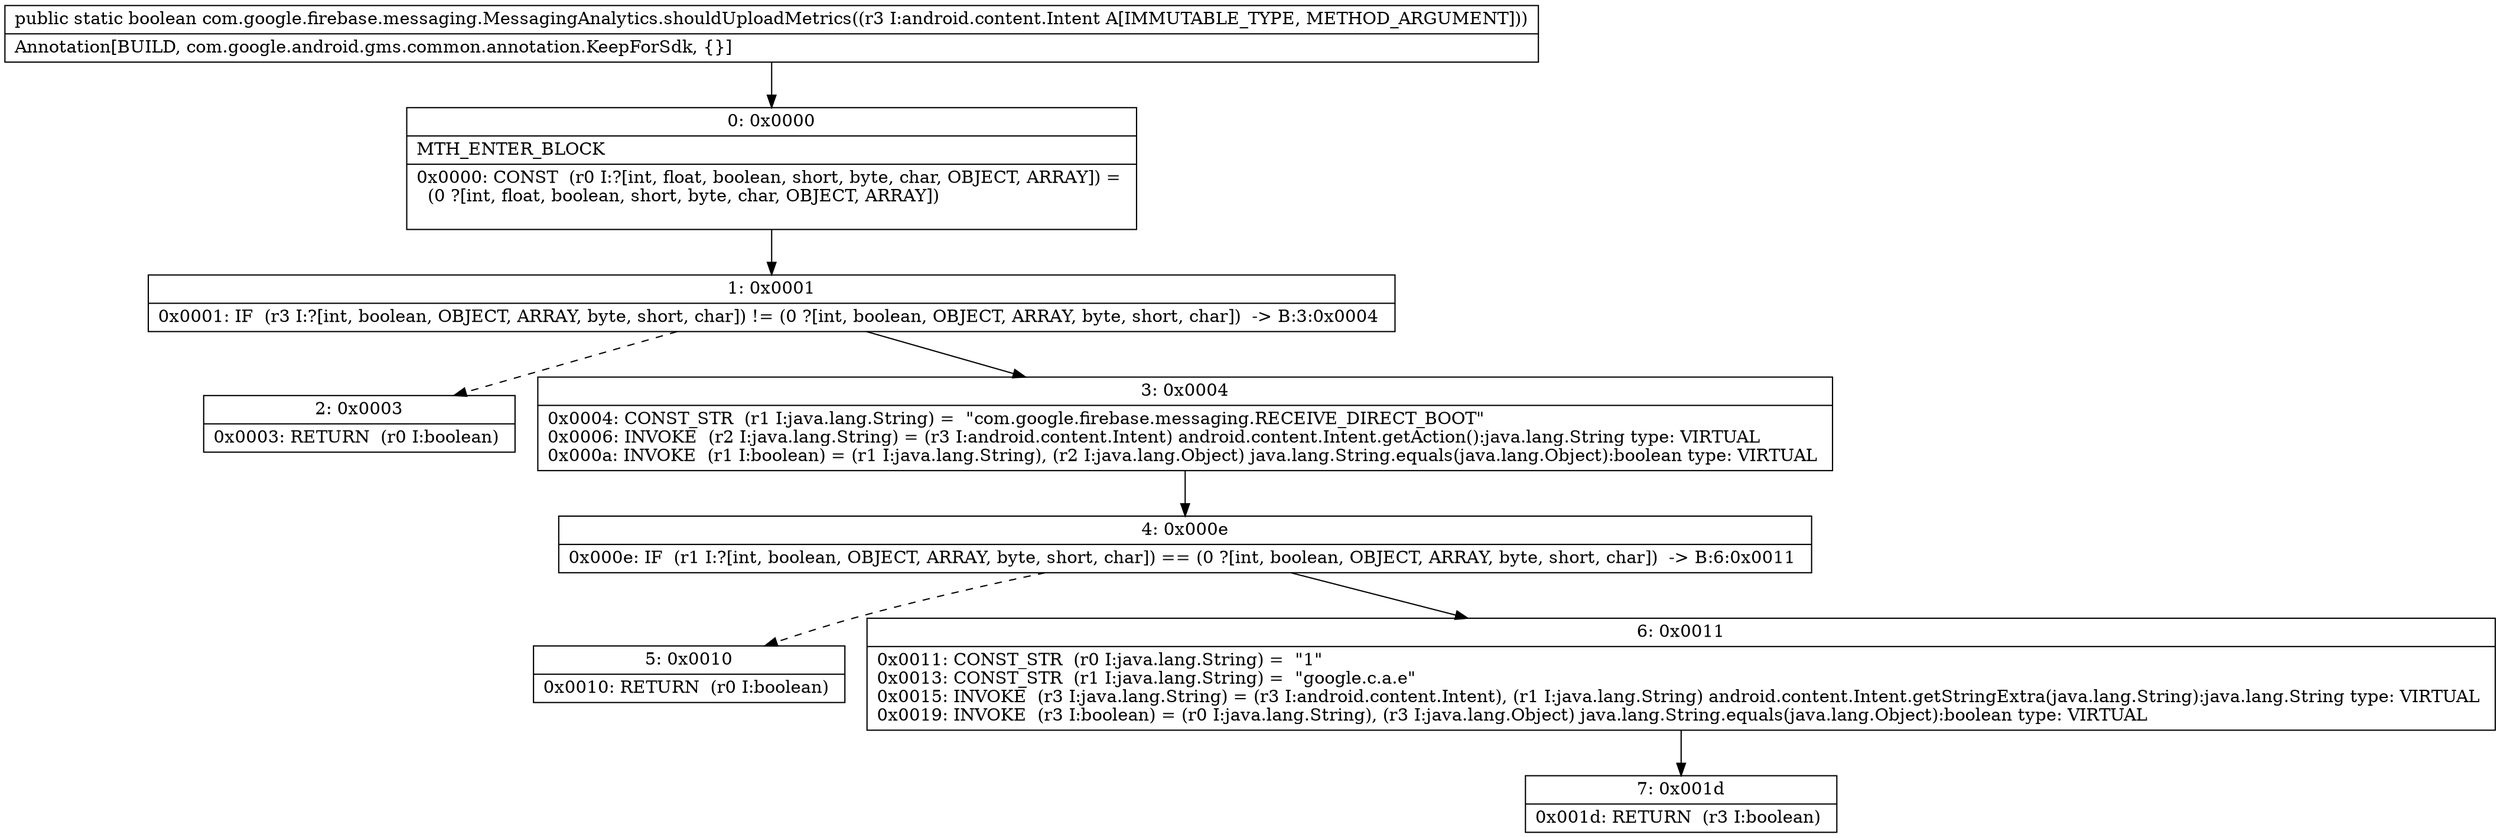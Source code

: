 digraph "CFG forcom.google.firebase.messaging.MessagingAnalytics.shouldUploadMetrics(Landroid\/content\/Intent;)Z" {
Node_0 [shape=record,label="{0\:\ 0x0000|MTH_ENTER_BLOCK\l|0x0000: CONST  (r0 I:?[int, float, boolean, short, byte, char, OBJECT, ARRAY]) = \l  (0 ?[int, float, boolean, short, byte, char, OBJECT, ARRAY])\l \l}"];
Node_1 [shape=record,label="{1\:\ 0x0001|0x0001: IF  (r3 I:?[int, boolean, OBJECT, ARRAY, byte, short, char]) != (0 ?[int, boolean, OBJECT, ARRAY, byte, short, char])  \-\> B:3:0x0004 \l}"];
Node_2 [shape=record,label="{2\:\ 0x0003|0x0003: RETURN  (r0 I:boolean) \l}"];
Node_3 [shape=record,label="{3\:\ 0x0004|0x0004: CONST_STR  (r1 I:java.lang.String) =  \"com.google.firebase.messaging.RECEIVE_DIRECT_BOOT\" \l0x0006: INVOKE  (r2 I:java.lang.String) = (r3 I:android.content.Intent) android.content.Intent.getAction():java.lang.String type: VIRTUAL \l0x000a: INVOKE  (r1 I:boolean) = (r1 I:java.lang.String), (r2 I:java.lang.Object) java.lang.String.equals(java.lang.Object):boolean type: VIRTUAL \l}"];
Node_4 [shape=record,label="{4\:\ 0x000e|0x000e: IF  (r1 I:?[int, boolean, OBJECT, ARRAY, byte, short, char]) == (0 ?[int, boolean, OBJECT, ARRAY, byte, short, char])  \-\> B:6:0x0011 \l}"];
Node_5 [shape=record,label="{5\:\ 0x0010|0x0010: RETURN  (r0 I:boolean) \l}"];
Node_6 [shape=record,label="{6\:\ 0x0011|0x0011: CONST_STR  (r0 I:java.lang.String) =  \"1\" \l0x0013: CONST_STR  (r1 I:java.lang.String) =  \"google.c.a.e\" \l0x0015: INVOKE  (r3 I:java.lang.String) = (r3 I:android.content.Intent), (r1 I:java.lang.String) android.content.Intent.getStringExtra(java.lang.String):java.lang.String type: VIRTUAL \l0x0019: INVOKE  (r3 I:boolean) = (r0 I:java.lang.String), (r3 I:java.lang.Object) java.lang.String.equals(java.lang.Object):boolean type: VIRTUAL \l}"];
Node_7 [shape=record,label="{7\:\ 0x001d|0x001d: RETURN  (r3 I:boolean) \l}"];
MethodNode[shape=record,label="{public static boolean com.google.firebase.messaging.MessagingAnalytics.shouldUploadMetrics((r3 I:android.content.Intent A[IMMUTABLE_TYPE, METHOD_ARGUMENT]))  | Annotation[BUILD, com.google.android.gms.common.annotation.KeepForSdk, \{\}]\l}"];
MethodNode -> Node_0;
Node_0 -> Node_1;
Node_1 -> Node_2[style=dashed];
Node_1 -> Node_3;
Node_3 -> Node_4;
Node_4 -> Node_5[style=dashed];
Node_4 -> Node_6;
Node_6 -> Node_7;
}

